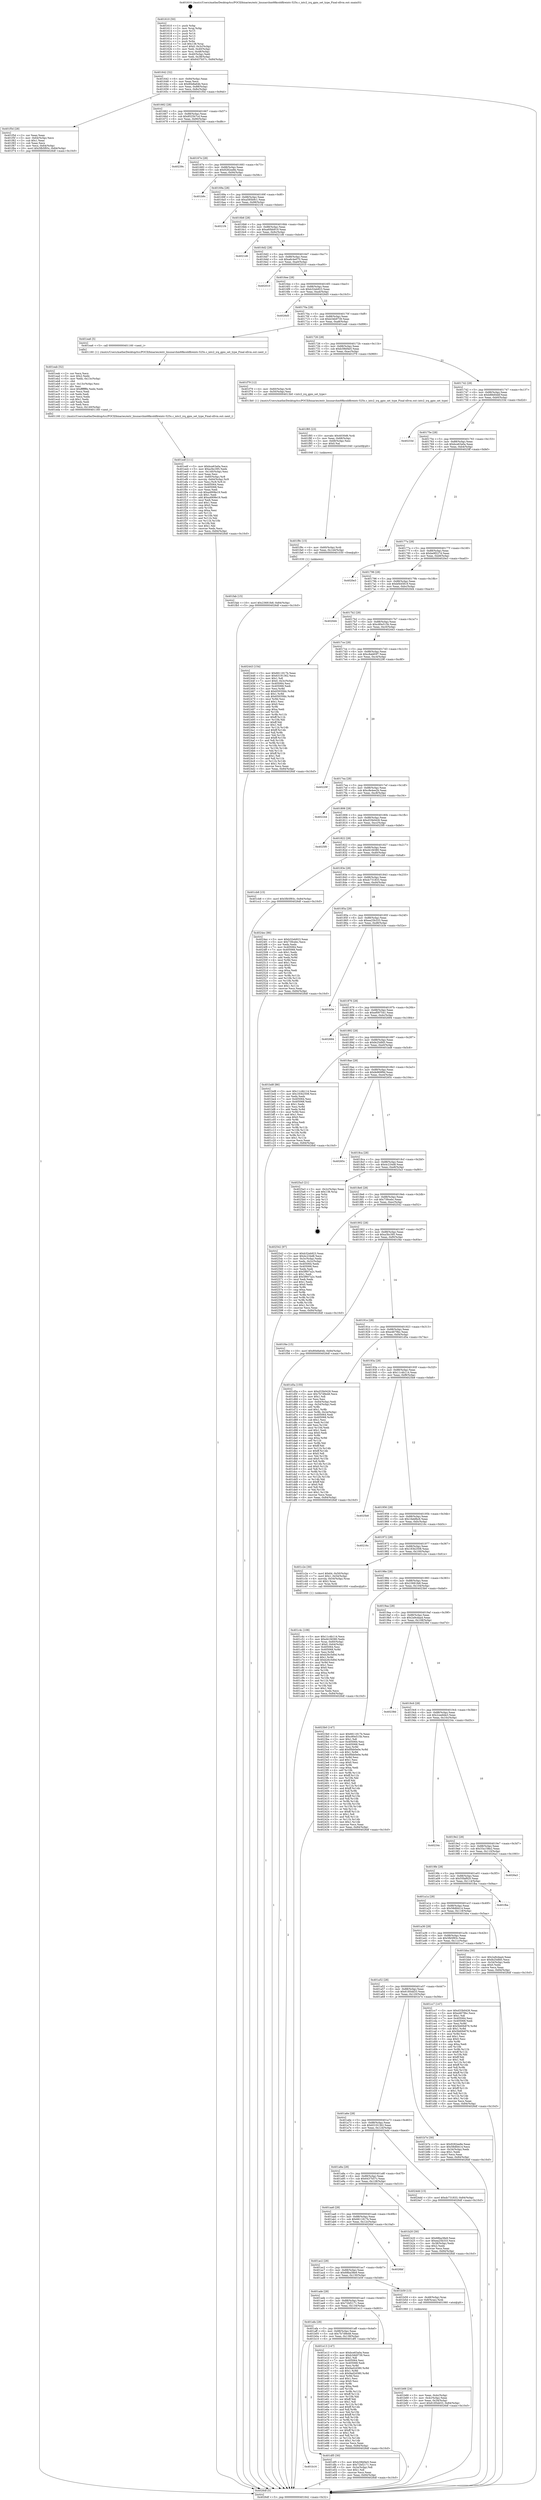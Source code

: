 digraph "0x401610" {
  label = "0x401610 (/mnt/c/Users/mathe/Desktop/tcc/POCII/binaries/extr_linuxarchm68kcoldfireintc-525x.c_intc2_irq_gpio_set_type_Final-ollvm.out::main(0))"
  labelloc = "t"
  node[shape=record]

  Entry [label="",width=0.3,height=0.3,shape=circle,fillcolor=black,style=filled]
  "0x401642" [label="{
     0x401642 [32]\l
     | [instrs]\l
     &nbsp;&nbsp;0x401642 \<+6\>: mov -0x84(%rbp),%eax\l
     &nbsp;&nbsp;0x401648 \<+2\>: mov %eax,%ecx\l
     &nbsp;&nbsp;0x40164a \<+6\>: sub $0x80e8a64b,%ecx\l
     &nbsp;&nbsp;0x401650 \<+6\>: mov %eax,-0x88(%rbp)\l
     &nbsp;&nbsp;0x401656 \<+6\>: mov %ecx,-0x8c(%rbp)\l
     &nbsp;&nbsp;0x40165c \<+6\>: je 0000000000401f5d \<main+0x94d\>\l
  }"]
  "0x401f5d" [label="{
     0x401f5d [28]\l
     | [instrs]\l
     &nbsp;&nbsp;0x401f5d \<+2\>: xor %eax,%eax\l
     &nbsp;&nbsp;0x401f5f \<+3\>: mov -0x64(%rbp),%ecx\l
     &nbsp;&nbsp;0x401f62 \<+3\>: sub $0x1,%eax\l
     &nbsp;&nbsp;0x401f65 \<+2\>: sub %eax,%ecx\l
     &nbsp;&nbsp;0x401f67 \<+3\>: mov %ecx,-0x64(%rbp)\l
     &nbsp;&nbsp;0x401f6a \<+10\>: movl $0x5fb5f93c,-0x84(%rbp)\l
     &nbsp;&nbsp;0x401f74 \<+5\>: jmp 00000000004026df \<main+0x10cf\>\l
  }"]
  "0x401662" [label="{
     0x401662 [28]\l
     | [instrs]\l
     &nbsp;&nbsp;0x401662 \<+5\>: jmp 0000000000401667 \<main+0x57\>\l
     &nbsp;&nbsp;0x401667 \<+6\>: mov -0x88(%rbp),%eax\l
     &nbsp;&nbsp;0x40166d \<+5\>: sub $0x8525b7cd,%eax\l
     &nbsp;&nbsp;0x401672 \<+6\>: mov %eax,-0x90(%rbp)\l
     &nbsp;&nbsp;0x401678 \<+6\>: je 000000000040239c \<main+0xd8c\>\l
  }"]
  Exit [label="",width=0.3,height=0.3,shape=circle,fillcolor=black,style=filled,peripheries=2]
  "0x40239c" [label="{
     0x40239c\l
  }", style=dashed]
  "0x40167e" [label="{
     0x40167e [28]\l
     | [instrs]\l
     &nbsp;&nbsp;0x40167e \<+5\>: jmp 0000000000401683 \<main+0x73\>\l
     &nbsp;&nbsp;0x401683 \<+6\>: mov -0x88(%rbp),%eax\l
     &nbsp;&nbsp;0x401689 \<+5\>: sub $0x9282ee8e,%eax\l
     &nbsp;&nbsp;0x40168e \<+6\>: mov %eax,-0x94(%rbp)\l
     &nbsp;&nbsp;0x401694 \<+6\>: je 0000000000401b9c \<main+0x58c\>\l
  }"]
  "0x401fab" [label="{
     0x401fab [15]\l
     | [instrs]\l
     &nbsp;&nbsp;0x401fab \<+10\>: movl $0x23681fe8,-0x84(%rbp)\l
     &nbsp;&nbsp;0x401fb5 \<+5\>: jmp 00000000004026df \<main+0x10cf\>\l
  }"]
  "0x401b9c" [label="{
     0x401b9c\l
  }", style=dashed]
  "0x40169a" [label="{
     0x40169a [28]\l
     | [instrs]\l
     &nbsp;&nbsp;0x40169a \<+5\>: jmp 000000000040169f \<main+0x8f\>\l
     &nbsp;&nbsp;0x40169f \<+6\>: mov -0x88(%rbp),%eax\l
     &nbsp;&nbsp;0x4016a5 \<+5\>: sub $0xa585b9c1,%eax\l
     &nbsp;&nbsp;0x4016aa \<+6\>: mov %eax,-0x98(%rbp)\l
     &nbsp;&nbsp;0x4016b0 \<+6\>: je 00000000004021f4 \<main+0xbe4\>\l
  }"]
  "0x401f9c" [label="{
     0x401f9c [15]\l
     | [instrs]\l
     &nbsp;&nbsp;0x401f9c \<+4\>: mov -0x60(%rbp),%rdi\l
     &nbsp;&nbsp;0x401fa0 \<+6\>: mov %eax,-0x144(%rbp)\l
     &nbsp;&nbsp;0x401fa6 \<+5\>: call 0000000000401030 \<free@plt\>\l
     | [calls]\l
     &nbsp;&nbsp;0x401030 \{1\} (unknown)\l
  }"]
  "0x4021f4" [label="{
     0x4021f4\l
  }", style=dashed]
  "0x4016b6" [label="{
     0x4016b6 [28]\l
     | [instrs]\l
     &nbsp;&nbsp;0x4016b6 \<+5\>: jmp 00000000004016bb \<main+0xab\>\l
     &nbsp;&nbsp;0x4016bb \<+6\>: mov -0x88(%rbp),%eax\l
     &nbsp;&nbsp;0x4016c1 \<+5\>: sub $0xa60bb919,%eax\l
     &nbsp;&nbsp;0x4016c6 \<+6\>: mov %eax,-0x9c(%rbp)\l
     &nbsp;&nbsp;0x4016cc \<+6\>: je 00000000004021d6 \<main+0xbc6\>\l
  }"]
  "0x401f85" [label="{
     0x401f85 [23]\l
     | [instrs]\l
     &nbsp;&nbsp;0x401f85 \<+10\>: movabs $0x4030d6,%rdi\l
     &nbsp;&nbsp;0x401f8f \<+3\>: mov %eax,-0x68(%rbp)\l
     &nbsp;&nbsp;0x401f92 \<+3\>: mov -0x68(%rbp),%esi\l
     &nbsp;&nbsp;0x401f95 \<+2\>: mov $0x0,%al\l
     &nbsp;&nbsp;0x401f97 \<+5\>: call 0000000000401040 \<printf@plt\>\l
     | [calls]\l
     &nbsp;&nbsp;0x401040 \{1\} (unknown)\l
  }"]
  "0x4021d6" [label="{
     0x4021d6\l
  }", style=dashed]
  "0x4016d2" [label="{
     0x4016d2 [28]\l
     | [instrs]\l
     &nbsp;&nbsp;0x4016d2 \<+5\>: jmp 00000000004016d7 \<main+0xc7\>\l
     &nbsp;&nbsp;0x4016d7 \<+6\>: mov -0x88(%rbp),%eax\l
     &nbsp;&nbsp;0x4016dd \<+5\>: sub $0xa6c4e070,%eax\l
     &nbsp;&nbsp;0x4016e2 \<+6\>: mov %eax,-0xa0(%rbp)\l
     &nbsp;&nbsp;0x4016e8 \<+6\>: je 0000000000402010 \<main+0xa00\>\l
  }"]
  "0x401edf" [label="{
     0x401edf [111]\l
     | [instrs]\l
     &nbsp;&nbsp;0x401edf \<+5\>: mov $0xbce63a0a,%ecx\l
     &nbsp;&nbsp;0x401ee4 \<+5\>: mov $0xa3bc395,%edx\l
     &nbsp;&nbsp;0x401ee9 \<+6\>: mov -0x140(%rbp),%esi\l
     &nbsp;&nbsp;0x401eef \<+3\>: imul %eax,%esi\l
     &nbsp;&nbsp;0x401ef2 \<+4\>: mov -0x60(%rbp),%r8\l
     &nbsp;&nbsp;0x401ef6 \<+4\>: movslq -0x64(%rbp),%r9\l
     &nbsp;&nbsp;0x401efa \<+4\>: mov %esi,(%r8,%r9,4)\l
     &nbsp;&nbsp;0x401efe \<+7\>: mov 0x405064,%eax\l
     &nbsp;&nbsp;0x401f05 \<+7\>: mov 0x405068,%esi\l
     &nbsp;&nbsp;0x401f0c \<+2\>: mov %eax,%edi\l
     &nbsp;&nbsp;0x401f0e \<+6\>: sub $0xa4908e19,%edi\l
     &nbsp;&nbsp;0x401f14 \<+3\>: sub $0x1,%edi\l
     &nbsp;&nbsp;0x401f17 \<+6\>: add $0xa4908e19,%edi\l
     &nbsp;&nbsp;0x401f1d \<+3\>: imul %edi,%eax\l
     &nbsp;&nbsp;0x401f20 \<+3\>: and $0x1,%eax\l
     &nbsp;&nbsp;0x401f23 \<+3\>: cmp $0x0,%eax\l
     &nbsp;&nbsp;0x401f26 \<+4\>: sete %r10b\l
     &nbsp;&nbsp;0x401f2a \<+3\>: cmp $0xa,%esi\l
     &nbsp;&nbsp;0x401f2d \<+4\>: setl %r11b\l
     &nbsp;&nbsp;0x401f31 \<+3\>: mov %r10b,%bl\l
     &nbsp;&nbsp;0x401f34 \<+3\>: and %r11b,%bl\l
     &nbsp;&nbsp;0x401f37 \<+3\>: xor %r11b,%r10b\l
     &nbsp;&nbsp;0x401f3a \<+3\>: or %r10b,%bl\l
     &nbsp;&nbsp;0x401f3d \<+3\>: test $0x1,%bl\l
     &nbsp;&nbsp;0x401f40 \<+3\>: cmovne %edx,%ecx\l
     &nbsp;&nbsp;0x401f43 \<+6\>: mov %ecx,-0x84(%rbp)\l
     &nbsp;&nbsp;0x401f49 \<+5\>: jmp 00000000004026df \<main+0x10cf\>\l
  }"]
  "0x402010" [label="{
     0x402010\l
  }", style=dashed]
  "0x4016ee" [label="{
     0x4016ee [28]\l
     | [instrs]\l
     &nbsp;&nbsp;0x4016ee \<+5\>: jmp 00000000004016f3 \<main+0xe3\>\l
     &nbsp;&nbsp;0x4016f3 \<+6\>: mov -0x88(%rbp),%eax\l
     &nbsp;&nbsp;0x4016f9 \<+5\>: sub $0xb32eb923,%eax\l
     &nbsp;&nbsp;0x4016fe \<+6\>: mov %eax,-0xa4(%rbp)\l
     &nbsp;&nbsp;0x401704 \<+6\>: je 00000000004026d5 \<main+0x10c5\>\l
  }"]
  "0x401eab" [label="{
     0x401eab [52]\l
     | [instrs]\l
     &nbsp;&nbsp;0x401eab \<+2\>: xor %ecx,%ecx\l
     &nbsp;&nbsp;0x401ead \<+5\>: mov $0x2,%edx\l
     &nbsp;&nbsp;0x401eb2 \<+6\>: mov %edx,-0x13c(%rbp)\l
     &nbsp;&nbsp;0x401eb8 \<+1\>: cltd\l
     &nbsp;&nbsp;0x401eb9 \<+6\>: mov -0x13c(%rbp),%esi\l
     &nbsp;&nbsp;0x401ebf \<+2\>: idiv %esi\l
     &nbsp;&nbsp;0x401ec1 \<+6\>: imul $0xfffffffe,%edx,%edx\l
     &nbsp;&nbsp;0x401ec7 \<+2\>: mov %ecx,%edi\l
     &nbsp;&nbsp;0x401ec9 \<+2\>: sub %edx,%edi\l
     &nbsp;&nbsp;0x401ecb \<+2\>: mov %ecx,%edx\l
     &nbsp;&nbsp;0x401ecd \<+3\>: sub $0x1,%edx\l
     &nbsp;&nbsp;0x401ed0 \<+2\>: add %edx,%edi\l
     &nbsp;&nbsp;0x401ed2 \<+2\>: sub %edi,%ecx\l
     &nbsp;&nbsp;0x401ed4 \<+6\>: mov %ecx,-0x140(%rbp)\l
     &nbsp;&nbsp;0x401eda \<+5\>: call 0000000000401160 \<next_i\>\l
     | [calls]\l
     &nbsp;&nbsp;0x401160 \{1\} (/mnt/c/Users/mathe/Desktop/tcc/POCII/binaries/extr_linuxarchm68kcoldfireintc-525x.c_intc2_irq_gpio_set_type_Final-ollvm.out::next_i)\l
  }"]
  "0x4026d5" [label="{
     0x4026d5\l
  }", style=dashed]
  "0x40170a" [label="{
     0x40170a [28]\l
     | [instrs]\l
     &nbsp;&nbsp;0x40170a \<+5\>: jmp 000000000040170f \<main+0xff\>\l
     &nbsp;&nbsp;0x40170f \<+6\>: mov -0x88(%rbp),%eax\l
     &nbsp;&nbsp;0x401715 \<+5\>: sub $0xb34b9739,%eax\l
     &nbsp;&nbsp;0x40171a \<+6\>: mov %eax,-0xa8(%rbp)\l
     &nbsp;&nbsp;0x401720 \<+6\>: je 0000000000401ea6 \<main+0x896\>\l
  }"]
  "0x401b16" [label="{
     0x401b16\l
  }", style=dashed]
  "0x401ea6" [label="{
     0x401ea6 [5]\l
     | [instrs]\l
     &nbsp;&nbsp;0x401ea6 \<+5\>: call 0000000000401160 \<next_i\>\l
     | [calls]\l
     &nbsp;&nbsp;0x401160 \{1\} (/mnt/c/Users/mathe/Desktop/tcc/POCII/binaries/extr_linuxarchm68kcoldfireintc-525x.c_intc2_irq_gpio_set_type_Final-ollvm.out::next_i)\l
  }"]
  "0x401726" [label="{
     0x401726 [28]\l
     | [instrs]\l
     &nbsp;&nbsp;0x401726 \<+5\>: jmp 000000000040172b \<main+0x11b\>\l
     &nbsp;&nbsp;0x40172b \<+6\>: mov -0x88(%rbp),%eax\l
     &nbsp;&nbsp;0x401731 \<+5\>: sub $0xb39bf4e5,%eax\l
     &nbsp;&nbsp;0x401736 \<+6\>: mov %eax,-0xac(%rbp)\l
     &nbsp;&nbsp;0x40173c \<+6\>: je 0000000000401f79 \<main+0x969\>\l
  }"]
  "0x401df5" [label="{
     0x401df5 [30]\l
     | [instrs]\l
     &nbsp;&nbsp;0x401df5 \<+5\>: mov $0xb39bf4e5,%eax\l
     &nbsp;&nbsp;0x401dfa \<+5\>: mov $0x72bf2171,%ecx\l
     &nbsp;&nbsp;0x401dff \<+3\>: mov -0x2e(%rbp),%dl\l
     &nbsp;&nbsp;0x401e02 \<+3\>: test $0x1,%dl\l
     &nbsp;&nbsp;0x401e05 \<+3\>: cmovne %ecx,%eax\l
     &nbsp;&nbsp;0x401e08 \<+6\>: mov %eax,-0x84(%rbp)\l
     &nbsp;&nbsp;0x401e0e \<+5\>: jmp 00000000004026df \<main+0x10cf\>\l
  }"]
  "0x401f79" [label="{
     0x401f79 [12]\l
     | [instrs]\l
     &nbsp;&nbsp;0x401f79 \<+4\>: mov -0x60(%rbp),%rdi\l
     &nbsp;&nbsp;0x401f7d \<+3\>: mov -0x50(%rbp),%esi\l
     &nbsp;&nbsp;0x401f80 \<+5\>: call 00000000004013b0 \<intc2_irq_gpio_set_type\>\l
     | [calls]\l
     &nbsp;&nbsp;0x4013b0 \{1\} (/mnt/c/Users/mathe/Desktop/tcc/POCII/binaries/extr_linuxarchm68kcoldfireintc-525x.c_intc2_irq_gpio_set_type_Final-ollvm.out::intc2_irq_gpio_set_type)\l
  }"]
  "0x401742" [label="{
     0x401742 [28]\l
     | [instrs]\l
     &nbsp;&nbsp;0x401742 \<+5\>: jmp 0000000000401747 \<main+0x137\>\l
     &nbsp;&nbsp;0x401747 \<+6\>: mov -0x88(%rbp),%eax\l
     &nbsp;&nbsp;0x40174d \<+5\>: sub $0xb88d0ddf,%eax\l
     &nbsp;&nbsp;0x401752 \<+6\>: mov %eax,-0xb0(%rbp)\l
     &nbsp;&nbsp;0x401758 \<+6\>: je 000000000040233d \<main+0xd2d\>\l
  }"]
  "0x401afa" [label="{
     0x401afa [28]\l
     | [instrs]\l
     &nbsp;&nbsp;0x401afa \<+5\>: jmp 0000000000401aff \<main+0x4ef\>\l
     &nbsp;&nbsp;0x401aff \<+6\>: mov -0x88(%rbp),%eax\l
     &nbsp;&nbsp;0x401b05 \<+5\>: sub $0x7b7d9e48,%eax\l
     &nbsp;&nbsp;0x401b0a \<+6\>: mov %eax,-0x138(%rbp)\l
     &nbsp;&nbsp;0x401b10 \<+6\>: je 0000000000401df5 \<main+0x7e5\>\l
  }"]
  "0x40233d" [label="{
     0x40233d\l
  }", style=dashed]
  "0x40175e" [label="{
     0x40175e [28]\l
     | [instrs]\l
     &nbsp;&nbsp;0x40175e \<+5\>: jmp 0000000000401763 \<main+0x153\>\l
     &nbsp;&nbsp;0x401763 \<+6\>: mov -0x88(%rbp),%eax\l
     &nbsp;&nbsp;0x401769 \<+5\>: sub $0xbce63a0a,%eax\l
     &nbsp;&nbsp;0x40176e \<+6\>: mov %eax,-0xb4(%rbp)\l
     &nbsp;&nbsp;0x401774 \<+6\>: je 00000000004025ff \<main+0xfef\>\l
  }"]
  "0x401e13" [label="{
     0x401e13 [147]\l
     | [instrs]\l
     &nbsp;&nbsp;0x401e13 \<+5\>: mov $0xbce63a0a,%eax\l
     &nbsp;&nbsp;0x401e18 \<+5\>: mov $0xb34b9739,%ecx\l
     &nbsp;&nbsp;0x401e1d \<+2\>: mov $0x1,%dl\l
     &nbsp;&nbsp;0x401e1f \<+7\>: mov 0x405064,%esi\l
     &nbsp;&nbsp;0x401e26 \<+7\>: mov 0x405068,%edi\l
     &nbsp;&nbsp;0x401e2d \<+3\>: mov %esi,%r8d\l
     &nbsp;&nbsp;0x401e30 \<+7\>: add $0x9ad2d380,%r8d\l
     &nbsp;&nbsp;0x401e37 \<+4\>: sub $0x1,%r8d\l
     &nbsp;&nbsp;0x401e3b \<+7\>: sub $0x9ad2d380,%r8d\l
     &nbsp;&nbsp;0x401e42 \<+4\>: imul %r8d,%esi\l
     &nbsp;&nbsp;0x401e46 \<+3\>: and $0x1,%esi\l
     &nbsp;&nbsp;0x401e49 \<+3\>: cmp $0x0,%esi\l
     &nbsp;&nbsp;0x401e4c \<+4\>: sete %r9b\l
     &nbsp;&nbsp;0x401e50 \<+3\>: cmp $0xa,%edi\l
     &nbsp;&nbsp;0x401e53 \<+4\>: setl %r10b\l
     &nbsp;&nbsp;0x401e57 \<+3\>: mov %r9b,%r11b\l
     &nbsp;&nbsp;0x401e5a \<+4\>: xor $0xff,%r11b\l
     &nbsp;&nbsp;0x401e5e \<+3\>: mov %r10b,%bl\l
     &nbsp;&nbsp;0x401e61 \<+3\>: xor $0xff,%bl\l
     &nbsp;&nbsp;0x401e64 \<+3\>: xor $0x1,%dl\l
     &nbsp;&nbsp;0x401e67 \<+3\>: mov %r11b,%r14b\l
     &nbsp;&nbsp;0x401e6a \<+4\>: and $0xff,%r14b\l
     &nbsp;&nbsp;0x401e6e \<+3\>: and %dl,%r9b\l
     &nbsp;&nbsp;0x401e71 \<+3\>: mov %bl,%r15b\l
     &nbsp;&nbsp;0x401e74 \<+4\>: and $0xff,%r15b\l
     &nbsp;&nbsp;0x401e78 \<+3\>: and %dl,%r10b\l
     &nbsp;&nbsp;0x401e7b \<+3\>: or %r9b,%r14b\l
     &nbsp;&nbsp;0x401e7e \<+3\>: or %r10b,%r15b\l
     &nbsp;&nbsp;0x401e81 \<+3\>: xor %r15b,%r14b\l
     &nbsp;&nbsp;0x401e84 \<+3\>: or %bl,%r11b\l
     &nbsp;&nbsp;0x401e87 \<+4\>: xor $0xff,%r11b\l
     &nbsp;&nbsp;0x401e8b \<+3\>: or $0x1,%dl\l
     &nbsp;&nbsp;0x401e8e \<+3\>: and %dl,%r11b\l
     &nbsp;&nbsp;0x401e91 \<+3\>: or %r11b,%r14b\l
     &nbsp;&nbsp;0x401e94 \<+4\>: test $0x1,%r14b\l
     &nbsp;&nbsp;0x401e98 \<+3\>: cmovne %ecx,%eax\l
     &nbsp;&nbsp;0x401e9b \<+6\>: mov %eax,-0x84(%rbp)\l
     &nbsp;&nbsp;0x401ea1 \<+5\>: jmp 00000000004026df \<main+0x10cf\>\l
  }"]
  "0x4025ff" [label="{
     0x4025ff\l
  }", style=dashed]
  "0x40177a" [label="{
     0x40177a [28]\l
     | [instrs]\l
     &nbsp;&nbsp;0x40177a \<+5\>: jmp 000000000040177f \<main+0x16f\>\l
     &nbsp;&nbsp;0x40177f \<+6\>: mov -0x88(%rbp),%eax\l
     &nbsp;&nbsp;0x401785 \<+5\>: sub $0xbe9f227d,%eax\l
     &nbsp;&nbsp;0x40178a \<+6\>: mov %eax,-0xb8(%rbp)\l
     &nbsp;&nbsp;0x401790 \<+6\>: je 00000000004020e3 \<main+0xad3\>\l
  }"]
  "0x401c4c" [label="{
     0x401c4c [108]\l
     | [instrs]\l
     &nbsp;&nbsp;0x401c4c \<+5\>: mov $0x11c4b114,%ecx\l
     &nbsp;&nbsp;0x401c51 \<+5\>: mov $0xd41fd380,%edx\l
     &nbsp;&nbsp;0x401c56 \<+4\>: mov %rax,-0x60(%rbp)\l
     &nbsp;&nbsp;0x401c5a \<+7\>: movl $0x0,-0x64(%rbp)\l
     &nbsp;&nbsp;0x401c61 \<+7\>: mov 0x405064,%esi\l
     &nbsp;&nbsp;0x401c68 \<+8\>: mov 0x405068,%r8d\l
     &nbsp;&nbsp;0x401c70 \<+3\>: mov %esi,%r9d\l
     &nbsp;&nbsp;0x401c73 \<+7\>: sub $0xb26c5d0d,%r9d\l
     &nbsp;&nbsp;0x401c7a \<+4\>: sub $0x1,%r9d\l
     &nbsp;&nbsp;0x401c7e \<+7\>: add $0xb26c5d0d,%r9d\l
     &nbsp;&nbsp;0x401c85 \<+4\>: imul %r9d,%esi\l
     &nbsp;&nbsp;0x401c89 \<+3\>: and $0x1,%esi\l
     &nbsp;&nbsp;0x401c8c \<+3\>: cmp $0x0,%esi\l
     &nbsp;&nbsp;0x401c8f \<+4\>: sete %r10b\l
     &nbsp;&nbsp;0x401c93 \<+4\>: cmp $0xa,%r8d\l
     &nbsp;&nbsp;0x401c97 \<+4\>: setl %r11b\l
     &nbsp;&nbsp;0x401c9b \<+3\>: mov %r10b,%bl\l
     &nbsp;&nbsp;0x401c9e \<+3\>: and %r11b,%bl\l
     &nbsp;&nbsp;0x401ca1 \<+3\>: xor %r11b,%r10b\l
     &nbsp;&nbsp;0x401ca4 \<+3\>: or %r10b,%bl\l
     &nbsp;&nbsp;0x401ca7 \<+3\>: test $0x1,%bl\l
     &nbsp;&nbsp;0x401caa \<+3\>: cmovne %edx,%ecx\l
     &nbsp;&nbsp;0x401cad \<+6\>: mov %ecx,-0x84(%rbp)\l
     &nbsp;&nbsp;0x401cb3 \<+5\>: jmp 00000000004026df \<main+0x10cf\>\l
  }"]
  "0x4020e3" [label="{
     0x4020e3\l
  }", style=dashed]
  "0x401796" [label="{
     0x401796 [28]\l
     | [instrs]\l
     &nbsp;&nbsp;0x401796 \<+5\>: jmp 000000000040179b \<main+0x18b\>\l
     &nbsp;&nbsp;0x40179b \<+6\>: mov -0x88(%rbp),%eax\l
     &nbsp;&nbsp;0x4017a1 \<+5\>: sub $0xbf445819,%eax\l
     &nbsp;&nbsp;0x4017a6 \<+6\>: mov %eax,-0xbc(%rbp)\l
     &nbsp;&nbsp;0x4017ac \<+6\>: je 00000000004020d4 \<main+0xac4\>\l
  }"]
  "0x401b66" [label="{
     0x401b66 [24]\l
     | [instrs]\l
     &nbsp;&nbsp;0x401b66 \<+3\>: mov %eax,-0x4c(%rbp)\l
     &nbsp;&nbsp;0x401b69 \<+3\>: mov -0x4c(%rbp),%eax\l
     &nbsp;&nbsp;0x401b6c \<+3\>: mov %eax,-0x34(%rbp)\l
     &nbsp;&nbsp;0x401b6f \<+10\>: movl $0x6185dd33,-0x84(%rbp)\l
     &nbsp;&nbsp;0x401b79 \<+5\>: jmp 00000000004026df \<main+0x10cf\>\l
  }"]
  "0x4020d4" [label="{
     0x4020d4\l
  }", style=dashed]
  "0x4017b2" [label="{
     0x4017b2 [28]\l
     | [instrs]\l
     &nbsp;&nbsp;0x4017b2 \<+5\>: jmp 00000000004017b7 \<main+0x1a7\>\l
     &nbsp;&nbsp;0x4017b7 \<+6\>: mov -0x88(%rbp),%eax\l
     &nbsp;&nbsp;0x4017bd \<+5\>: sub $0xc80e515b,%eax\l
     &nbsp;&nbsp;0x4017c2 \<+6\>: mov %eax,-0xc0(%rbp)\l
     &nbsp;&nbsp;0x4017c8 \<+6\>: je 0000000000402443 \<main+0xe33\>\l
  }"]
  "0x401ade" [label="{
     0x401ade [28]\l
     | [instrs]\l
     &nbsp;&nbsp;0x401ade \<+5\>: jmp 0000000000401ae3 \<main+0x4d3\>\l
     &nbsp;&nbsp;0x401ae3 \<+6\>: mov -0x88(%rbp),%eax\l
     &nbsp;&nbsp;0x401ae9 \<+5\>: sub $0x72bf2171,%eax\l
     &nbsp;&nbsp;0x401aee \<+6\>: mov %eax,-0x134(%rbp)\l
     &nbsp;&nbsp;0x401af4 \<+6\>: je 0000000000401e13 \<main+0x803\>\l
  }"]
  "0x402443" [label="{
     0x402443 [154]\l
     | [instrs]\l
     &nbsp;&nbsp;0x402443 \<+5\>: mov $0x6611817b,%eax\l
     &nbsp;&nbsp;0x402448 \<+5\>: mov $0x63191362,%ecx\l
     &nbsp;&nbsp;0x40244d \<+2\>: mov $0x1,%dl\l
     &nbsp;&nbsp;0x40244f \<+7\>: movl $0x0,-0x3c(%rbp)\l
     &nbsp;&nbsp;0x402456 \<+7\>: mov 0x405064,%esi\l
     &nbsp;&nbsp;0x40245d \<+7\>: mov 0x405068,%edi\l
     &nbsp;&nbsp;0x402464 \<+3\>: mov %esi,%r8d\l
     &nbsp;&nbsp;0x402467 \<+7\>: add $0x65935fdc,%r8d\l
     &nbsp;&nbsp;0x40246e \<+4\>: sub $0x1,%r8d\l
     &nbsp;&nbsp;0x402472 \<+7\>: sub $0x65935fdc,%r8d\l
     &nbsp;&nbsp;0x402479 \<+4\>: imul %r8d,%esi\l
     &nbsp;&nbsp;0x40247d \<+3\>: and $0x1,%esi\l
     &nbsp;&nbsp;0x402480 \<+3\>: cmp $0x0,%esi\l
     &nbsp;&nbsp;0x402483 \<+4\>: sete %r9b\l
     &nbsp;&nbsp;0x402487 \<+3\>: cmp $0xa,%edi\l
     &nbsp;&nbsp;0x40248a \<+4\>: setl %r10b\l
     &nbsp;&nbsp;0x40248e \<+3\>: mov %r9b,%r11b\l
     &nbsp;&nbsp;0x402491 \<+4\>: xor $0xff,%r11b\l
     &nbsp;&nbsp;0x402495 \<+3\>: mov %r10b,%bl\l
     &nbsp;&nbsp;0x402498 \<+3\>: xor $0xff,%bl\l
     &nbsp;&nbsp;0x40249b \<+3\>: xor $0x1,%dl\l
     &nbsp;&nbsp;0x40249e \<+3\>: mov %r11b,%r14b\l
     &nbsp;&nbsp;0x4024a1 \<+4\>: and $0xff,%r14b\l
     &nbsp;&nbsp;0x4024a5 \<+3\>: and %dl,%r9b\l
     &nbsp;&nbsp;0x4024a8 \<+3\>: mov %bl,%r15b\l
     &nbsp;&nbsp;0x4024ab \<+4\>: and $0xff,%r15b\l
     &nbsp;&nbsp;0x4024af \<+3\>: and %dl,%r10b\l
     &nbsp;&nbsp;0x4024b2 \<+3\>: or %r9b,%r14b\l
     &nbsp;&nbsp;0x4024b5 \<+3\>: or %r10b,%r15b\l
     &nbsp;&nbsp;0x4024b8 \<+3\>: xor %r15b,%r14b\l
     &nbsp;&nbsp;0x4024bb \<+3\>: or %bl,%r11b\l
     &nbsp;&nbsp;0x4024be \<+4\>: xor $0xff,%r11b\l
     &nbsp;&nbsp;0x4024c2 \<+3\>: or $0x1,%dl\l
     &nbsp;&nbsp;0x4024c5 \<+3\>: and %dl,%r11b\l
     &nbsp;&nbsp;0x4024c8 \<+3\>: or %r11b,%r14b\l
     &nbsp;&nbsp;0x4024cb \<+4\>: test $0x1,%r14b\l
     &nbsp;&nbsp;0x4024cf \<+3\>: cmovne %ecx,%eax\l
     &nbsp;&nbsp;0x4024d2 \<+6\>: mov %eax,-0x84(%rbp)\l
     &nbsp;&nbsp;0x4024d8 \<+5\>: jmp 00000000004026df \<main+0x10cf\>\l
  }"]
  "0x4017ce" [label="{
     0x4017ce [28]\l
     | [instrs]\l
     &nbsp;&nbsp;0x4017ce \<+5\>: jmp 00000000004017d3 \<main+0x1c3\>\l
     &nbsp;&nbsp;0x4017d3 \<+6\>: mov -0x88(%rbp),%eax\l
     &nbsp;&nbsp;0x4017d9 \<+5\>: sub $0xc8ab83f7,%eax\l
     &nbsp;&nbsp;0x4017de \<+6\>: mov %eax,-0xc4(%rbp)\l
     &nbsp;&nbsp;0x4017e4 \<+6\>: je 000000000040229f \<main+0xc8f\>\l
  }"]
  "0x401b59" [label="{
     0x401b59 [13]\l
     | [instrs]\l
     &nbsp;&nbsp;0x401b59 \<+4\>: mov -0x48(%rbp),%rax\l
     &nbsp;&nbsp;0x401b5d \<+4\>: mov 0x8(%rax),%rdi\l
     &nbsp;&nbsp;0x401b61 \<+5\>: call 0000000000401060 \<atoi@plt\>\l
     | [calls]\l
     &nbsp;&nbsp;0x401060 \{1\} (unknown)\l
  }"]
  "0x40229f" [label="{
     0x40229f\l
  }", style=dashed]
  "0x4017ea" [label="{
     0x4017ea [28]\l
     | [instrs]\l
     &nbsp;&nbsp;0x4017ea \<+5\>: jmp 00000000004017ef \<main+0x1df\>\l
     &nbsp;&nbsp;0x4017ef \<+6\>: mov -0x88(%rbp),%eax\l
     &nbsp;&nbsp;0x4017f5 \<+5\>: sub $0xc8e4ee2b,%eax\l
     &nbsp;&nbsp;0x4017fa \<+6\>: mov %eax,-0xc8(%rbp)\l
     &nbsp;&nbsp;0x401800 \<+6\>: je 0000000000402244 \<main+0xc34\>\l
  }"]
  "0x401ac2" [label="{
     0x401ac2 [28]\l
     | [instrs]\l
     &nbsp;&nbsp;0x401ac2 \<+5\>: jmp 0000000000401ac7 \<main+0x4b7\>\l
     &nbsp;&nbsp;0x401ac7 \<+6\>: mov -0x88(%rbp),%eax\l
     &nbsp;&nbsp;0x401acd \<+5\>: sub $0x68ba38e9,%eax\l
     &nbsp;&nbsp;0x401ad2 \<+6\>: mov %eax,-0x130(%rbp)\l
     &nbsp;&nbsp;0x401ad8 \<+6\>: je 0000000000401b59 \<main+0x549\>\l
  }"]
  "0x402244" [label="{
     0x402244\l
  }", style=dashed]
  "0x401806" [label="{
     0x401806 [28]\l
     | [instrs]\l
     &nbsp;&nbsp;0x401806 \<+5\>: jmp 000000000040180b \<main+0x1fb\>\l
     &nbsp;&nbsp;0x40180b \<+6\>: mov -0x88(%rbp),%eax\l
     &nbsp;&nbsp;0x401811 \<+5\>: sub $0xd33b0426,%eax\l
     &nbsp;&nbsp;0x401816 \<+6\>: mov %eax,-0xcc(%rbp)\l
     &nbsp;&nbsp;0x40181c \<+6\>: je 00000000004025f0 \<main+0xfe0\>\l
  }"]
  "0x4026bf" [label="{
     0x4026bf\l
  }", style=dashed]
  "0x4025f0" [label="{
     0x4025f0\l
  }", style=dashed]
  "0x401822" [label="{
     0x401822 [28]\l
     | [instrs]\l
     &nbsp;&nbsp;0x401822 \<+5\>: jmp 0000000000401827 \<main+0x217\>\l
     &nbsp;&nbsp;0x401827 \<+6\>: mov -0x88(%rbp),%eax\l
     &nbsp;&nbsp;0x40182d \<+5\>: sub $0xd41fd380,%eax\l
     &nbsp;&nbsp;0x401832 \<+6\>: mov %eax,-0xd0(%rbp)\l
     &nbsp;&nbsp;0x401838 \<+6\>: je 0000000000401cb8 \<main+0x6a8\>\l
  }"]
  "0x401610" [label="{
     0x401610 [50]\l
     | [instrs]\l
     &nbsp;&nbsp;0x401610 \<+1\>: push %rbp\l
     &nbsp;&nbsp;0x401611 \<+3\>: mov %rsp,%rbp\l
     &nbsp;&nbsp;0x401614 \<+2\>: push %r15\l
     &nbsp;&nbsp;0x401616 \<+2\>: push %r14\l
     &nbsp;&nbsp;0x401618 \<+2\>: push %r13\l
     &nbsp;&nbsp;0x40161a \<+2\>: push %r12\l
     &nbsp;&nbsp;0x40161c \<+1\>: push %rbx\l
     &nbsp;&nbsp;0x40161d \<+7\>: sub $0x138,%rsp\l
     &nbsp;&nbsp;0x401624 \<+7\>: movl $0x0,-0x3c(%rbp)\l
     &nbsp;&nbsp;0x40162b \<+3\>: mov %edi,-0x40(%rbp)\l
     &nbsp;&nbsp;0x40162e \<+4\>: mov %rsi,-0x48(%rbp)\l
     &nbsp;&nbsp;0x401632 \<+3\>: mov -0x40(%rbp),%edi\l
     &nbsp;&nbsp;0x401635 \<+3\>: mov %edi,-0x38(%rbp)\l
     &nbsp;&nbsp;0x401638 \<+10\>: movl $0x6437b57c,-0x84(%rbp)\l
  }"]
  "0x401cb8" [label="{
     0x401cb8 [15]\l
     | [instrs]\l
     &nbsp;&nbsp;0x401cb8 \<+10\>: movl $0x5fb5f93c,-0x84(%rbp)\l
     &nbsp;&nbsp;0x401cc2 \<+5\>: jmp 00000000004026df \<main+0x10cf\>\l
  }"]
  "0x40183e" [label="{
     0x40183e [28]\l
     | [instrs]\l
     &nbsp;&nbsp;0x40183e \<+5\>: jmp 0000000000401843 \<main+0x233\>\l
     &nbsp;&nbsp;0x401843 \<+6\>: mov -0x88(%rbp),%eax\l
     &nbsp;&nbsp;0x401849 \<+5\>: sub $0xdc731833,%eax\l
     &nbsp;&nbsp;0x40184e \<+6\>: mov %eax,-0xd4(%rbp)\l
     &nbsp;&nbsp;0x401854 \<+6\>: je 00000000004024ec \<main+0xedc\>\l
  }"]
  "0x4026df" [label="{
     0x4026df [5]\l
     | [instrs]\l
     &nbsp;&nbsp;0x4026df \<+5\>: jmp 0000000000401642 \<main+0x32\>\l
  }"]
  "0x4024ec" [label="{
     0x4024ec [86]\l
     | [instrs]\l
     &nbsp;&nbsp;0x4024ec \<+5\>: mov $0xb32eb923,%eax\l
     &nbsp;&nbsp;0x4024f1 \<+5\>: mov $0x739cebc,%ecx\l
     &nbsp;&nbsp;0x4024f6 \<+2\>: xor %edx,%edx\l
     &nbsp;&nbsp;0x4024f8 \<+7\>: mov 0x405064,%esi\l
     &nbsp;&nbsp;0x4024ff \<+7\>: mov 0x405068,%edi\l
     &nbsp;&nbsp;0x402506 \<+3\>: sub $0x1,%edx\l
     &nbsp;&nbsp;0x402509 \<+3\>: mov %esi,%r8d\l
     &nbsp;&nbsp;0x40250c \<+3\>: add %edx,%r8d\l
     &nbsp;&nbsp;0x40250f \<+4\>: imul %r8d,%esi\l
     &nbsp;&nbsp;0x402513 \<+3\>: and $0x1,%esi\l
     &nbsp;&nbsp;0x402516 \<+3\>: cmp $0x0,%esi\l
     &nbsp;&nbsp;0x402519 \<+4\>: sete %r9b\l
     &nbsp;&nbsp;0x40251d \<+3\>: cmp $0xa,%edi\l
     &nbsp;&nbsp;0x402520 \<+4\>: setl %r10b\l
     &nbsp;&nbsp;0x402524 \<+3\>: mov %r9b,%r11b\l
     &nbsp;&nbsp;0x402527 \<+3\>: and %r10b,%r11b\l
     &nbsp;&nbsp;0x40252a \<+3\>: xor %r10b,%r9b\l
     &nbsp;&nbsp;0x40252d \<+3\>: or %r9b,%r11b\l
     &nbsp;&nbsp;0x402530 \<+4\>: test $0x1,%r11b\l
     &nbsp;&nbsp;0x402534 \<+3\>: cmovne %ecx,%eax\l
     &nbsp;&nbsp;0x402537 \<+6\>: mov %eax,-0x84(%rbp)\l
     &nbsp;&nbsp;0x40253d \<+5\>: jmp 00000000004026df \<main+0x10cf\>\l
  }"]
  "0x40185a" [label="{
     0x40185a [28]\l
     | [instrs]\l
     &nbsp;&nbsp;0x40185a \<+5\>: jmp 000000000040185f \<main+0x24f\>\l
     &nbsp;&nbsp;0x40185f \<+6\>: mov -0x88(%rbp),%eax\l
     &nbsp;&nbsp;0x401865 \<+5\>: sub $0xea25b333,%eax\l
     &nbsp;&nbsp;0x40186a \<+6\>: mov %eax,-0xd8(%rbp)\l
     &nbsp;&nbsp;0x401870 \<+6\>: je 0000000000401b3e \<main+0x52e\>\l
  }"]
  "0x401aa6" [label="{
     0x401aa6 [28]\l
     | [instrs]\l
     &nbsp;&nbsp;0x401aa6 \<+5\>: jmp 0000000000401aab \<main+0x49b\>\l
     &nbsp;&nbsp;0x401aab \<+6\>: mov -0x88(%rbp),%eax\l
     &nbsp;&nbsp;0x401ab1 \<+5\>: sub $0x6611817b,%eax\l
     &nbsp;&nbsp;0x401ab6 \<+6\>: mov %eax,-0x12c(%rbp)\l
     &nbsp;&nbsp;0x401abc \<+6\>: je 00000000004026bf \<main+0x10af\>\l
  }"]
  "0x401b3e" [label="{
     0x401b3e\l
  }", style=dashed]
  "0x401876" [label="{
     0x401876 [28]\l
     | [instrs]\l
     &nbsp;&nbsp;0x401876 \<+5\>: jmp 000000000040187b \<main+0x26b\>\l
     &nbsp;&nbsp;0x40187b \<+6\>: mov -0x88(%rbp),%eax\l
     &nbsp;&nbsp;0x401881 \<+5\>: sub $0xef097541,%eax\l
     &nbsp;&nbsp;0x401886 \<+6\>: mov %eax,-0xdc(%rbp)\l
     &nbsp;&nbsp;0x40188c \<+6\>: je 0000000000402694 \<main+0x1084\>\l
  }"]
  "0x401b20" [label="{
     0x401b20 [30]\l
     | [instrs]\l
     &nbsp;&nbsp;0x401b20 \<+5\>: mov $0x68ba38e9,%eax\l
     &nbsp;&nbsp;0x401b25 \<+5\>: mov $0xea25b333,%ecx\l
     &nbsp;&nbsp;0x401b2a \<+3\>: mov -0x38(%rbp),%edx\l
     &nbsp;&nbsp;0x401b2d \<+3\>: cmp $0x2,%edx\l
     &nbsp;&nbsp;0x401b30 \<+3\>: cmovne %ecx,%eax\l
     &nbsp;&nbsp;0x401b33 \<+6\>: mov %eax,-0x84(%rbp)\l
     &nbsp;&nbsp;0x401b39 \<+5\>: jmp 00000000004026df \<main+0x10cf\>\l
  }"]
  "0x402694" [label="{
     0x402694\l
  }", style=dashed]
  "0x401892" [label="{
     0x401892 [28]\l
     | [instrs]\l
     &nbsp;&nbsp;0x401892 \<+5\>: jmp 0000000000401897 \<main+0x287\>\l
     &nbsp;&nbsp;0x401897 \<+6\>: mov -0x88(%rbp),%eax\l
     &nbsp;&nbsp;0x40189d \<+5\>: sub $0xfe25dfd5,%eax\l
     &nbsp;&nbsp;0x4018a2 \<+6\>: mov %eax,-0xe0(%rbp)\l
     &nbsp;&nbsp;0x4018a8 \<+6\>: je 0000000000401bd8 \<main+0x5c8\>\l
  }"]
  "0x401a8a" [label="{
     0x401a8a [28]\l
     | [instrs]\l
     &nbsp;&nbsp;0x401a8a \<+5\>: jmp 0000000000401a8f \<main+0x47f\>\l
     &nbsp;&nbsp;0x401a8f \<+6\>: mov -0x88(%rbp),%eax\l
     &nbsp;&nbsp;0x401a95 \<+5\>: sub $0x6437b57c,%eax\l
     &nbsp;&nbsp;0x401a9a \<+6\>: mov %eax,-0x128(%rbp)\l
     &nbsp;&nbsp;0x401aa0 \<+6\>: je 0000000000401b20 \<main+0x510\>\l
  }"]
  "0x401bd8" [label="{
     0x401bd8 [86]\l
     | [instrs]\l
     &nbsp;&nbsp;0x401bd8 \<+5\>: mov $0x11c4b114,%eax\l
     &nbsp;&nbsp;0x401bdd \<+5\>: mov $0x183b2508,%ecx\l
     &nbsp;&nbsp;0x401be2 \<+2\>: xor %edx,%edx\l
     &nbsp;&nbsp;0x401be4 \<+7\>: mov 0x405064,%esi\l
     &nbsp;&nbsp;0x401beb \<+7\>: mov 0x405068,%edi\l
     &nbsp;&nbsp;0x401bf2 \<+3\>: sub $0x1,%edx\l
     &nbsp;&nbsp;0x401bf5 \<+3\>: mov %esi,%r8d\l
     &nbsp;&nbsp;0x401bf8 \<+3\>: add %edx,%r8d\l
     &nbsp;&nbsp;0x401bfb \<+4\>: imul %r8d,%esi\l
     &nbsp;&nbsp;0x401bff \<+3\>: and $0x1,%esi\l
     &nbsp;&nbsp;0x401c02 \<+3\>: cmp $0x0,%esi\l
     &nbsp;&nbsp;0x401c05 \<+4\>: sete %r9b\l
     &nbsp;&nbsp;0x401c09 \<+3\>: cmp $0xa,%edi\l
     &nbsp;&nbsp;0x401c0c \<+4\>: setl %r10b\l
     &nbsp;&nbsp;0x401c10 \<+3\>: mov %r9b,%r11b\l
     &nbsp;&nbsp;0x401c13 \<+3\>: and %r10b,%r11b\l
     &nbsp;&nbsp;0x401c16 \<+3\>: xor %r10b,%r9b\l
     &nbsp;&nbsp;0x401c19 \<+3\>: or %r9b,%r11b\l
     &nbsp;&nbsp;0x401c1c \<+4\>: test $0x1,%r11b\l
     &nbsp;&nbsp;0x401c20 \<+3\>: cmovne %ecx,%eax\l
     &nbsp;&nbsp;0x401c23 \<+6\>: mov %eax,-0x84(%rbp)\l
     &nbsp;&nbsp;0x401c29 \<+5\>: jmp 00000000004026df \<main+0x10cf\>\l
  }"]
  "0x4018ae" [label="{
     0x4018ae [28]\l
     | [instrs]\l
     &nbsp;&nbsp;0x4018ae \<+5\>: jmp 00000000004018b3 \<main+0x2a3\>\l
     &nbsp;&nbsp;0x4018b3 \<+6\>: mov -0x88(%rbp),%eax\l
     &nbsp;&nbsp;0x4018b9 \<+5\>: sub $0xfe969f9d,%eax\l
     &nbsp;&nbsp;0x4018be \<+6\>: mov %eax,-0xe4(%rbp)\l
     &nbsp;&nbsp;0x4018c4 \<+6\>: je 000000000040265c \<main+0x104c\>\l
  }"]
  "0x4024dd" [label="{
     0x4024dd [15]\l
     | [instrs]\l
     &nbsp;&nbsp;0x4024dd \<+10\>: movl $0xdc731833,-0x84(%rbp)\l
     &nbsp;&nbsp;0x4024e7 \<+5\>: jmp 00000000004026df \<main+0x10cf\>\l
  }"]
  "0x40265c" [label="{
     0x40265c\l
  }", style=dashed]
  "0x4018ca" [label="{
     0x4018ca [28]\l
     | [instrs]\l
     &nbsp;&nbsp;0x4018ca \<+5\>: jmp 00000000004018cf \<main+0x2bf\>\l
     &nbsp;&nbsp;0x4018cf \<+6\>: mov -0x88(%rbp),%eax\l
     &nbsp;&nbsp;0x4018d5 \<+5\>: sub $0x4c234d8,%eax\l
     &nbsp;&nbsp;0x4018da \<+6\>: mov %eax,-0xe8(%rbp)\l
     &nbsp;&nbsp;0x4018e0 \<+6\>: je 00000000004025a3 \<main+0xf93\>\l
  }"]
  "0x401a6e" [label="{
     0x401a6e [28]\l
     | [instrs]\l
     &nbsp;&nbsp;0x401a6e \<+5\>: jmp 0000000000401a73 \<main+0x463\>\l
     &nbsp;&nbsp;0x401a73 \<+6\>: mov -0x88(%rbp),%eax\l
     &nbsp;&nbsp;0x401a79 \<+5\>: sub $0x63191362,%eax\l
     &nbsp;&nbsp;0x401a7e \<+6\>: mov %eax,-0x124(%rbp)\l
     &nbsp;&nbsp;0x401a84 \<+6\>: je 00000000004024dd \<main+0xecd\>\l
  }"]
  "0x4025a3" [label="{
     0x4025a3 [21]\l
     | [instrs]\l
     &nbsp;&nbsp;0x4025a3 \<+3\>: mov -0x2c(%rbp),%eax\l
     &nbsp;&nbsp;0x4025a6 \<+7\>: add $0x138,%rsp\l
     &nbsp;&nbsp;0x4025ad \<+1\>: pop %rbx\l
     &nbsp;&nbsp;0x4025ae \<+2\>: pop %r12\l
     &nbsp;&nbsp;0x4025b0 \<+2\>: pop %r13\l
     &nbsp;&nbsp;0x4025b2 \<+2\>: pop %r14\l
     &nbsp;&nbsp;0x4025b4 \<+2\>: pop %r15\l
     &nbsp;&nbsp;0x4025b6 \<+1\>: pop %rbp\l
     &nbsp;&nbsp;0x4025b7 \<+1\>: ret\l
  }"]
  "0x4018e6" [label="{
     0x4018e6 [28]\l
     | [instrs]\l
     &nbsp;&nbsp;0x4018e6 \<+5\>: jmp 00000000004018eb \<main+0x2db\>\l
     &nbsp;&nbsp;0x4018eb \<+6\>: mov -0x88(%rbp),%eax\l
     &nbsp;&nbsp;0x4018f1 \<+5\>: sub $0x739cebc,%eax\l
     &nbsp;&nbsp;0x4018f6 \<+6\>: mov %eax,-0xec(%rbp)\l
     &nbsp;&nbsp;0x4018fc \<+6\>: je 0000000000402542 \<main+0xf32\>\l
  }"]
  "0x401b7e" [label="{
     0x401b7e [30]\l
     | [instrs]\l
     &nbsp;&nbsp;0x401b7e \<+5\>: mov $0x9282ee8e,%eax\l
     &nbsp;&nbsp;0x401b83 \<+5\>: mov $0x58dfd414,%ecx\l
     &nbsp;&nbsp;0x401b88 \<+3\>: mov -0x34(%rbp),%edx\l
     &nbsp;&nbsp;0x401b8b \<+3\>: cmp $0x1,%edx\l
     &nbsp;&nbsp;0x401b8e \<+3\>: cmovl %ecx,%eax\l
     &nbsp;&nbsp;0x401b91 \<+6\>: mov %eax,-0x84(%rbp)\l
     &nbsp;&nbsp;0x401b97 \<+5\>: jmp 00000000004026df \<main+0x10cf\>\l
  }"]
  "0x402542" [label="{
     0x402542 [97]\l
     | [instrs]\l
     &nbsp;&nbsp;0x402542 \<+5\>: mov $0xb32eb923,%eax\l
     &nbsp;&nbsp;0x402547 \<+5\>: mov $0x4c234d8,%ecx\l
     &nbsp;&nbsp;0x40254c \<+3\>: mov -0x3c(%rbp),%edx\l
     &nbsp;&nbsp;0x40254f \<+3\>: mov %edx,-0x2c(%rbp)\l
     &nbsp;&nbsp;0x402552 \<+7\>: mov 0x405064,%edx\l
     &nbsp;&nbsp;0x402559 \<+7\>: mov 0x405068,%esi\l
     &nbsp;&nbsp;0x402560 \<+2\>: mov %edx,%edi\l
     &nbsp;&nbsp;0x402562 \<+6\>: sub $0x5f607a2c,%edi\l
     &nbsp;&nbsp;0x402568 \<+3\>: sub $0x1,%edi\l
     &nbsp;&nbsp;0x40256b \<+6\>: add $0x5f607a2c,%edi\l
     &nbsp;&nbsp;0x402571 \<+3\>: imul %edi,%edx\l
     &nbsp;&nbsp;0x402574 \<+3\>: and $0x1,%edx\l
     &nbsp;&nbsp;0x402577 \<+3\>: cmp $0x0,%edx\l
     &nbsp;&nbsp;0x40257a \<+4\>: sete %r8b\l
     &nbsp;&nbsp;0x40257e \<+3\>: cmp $0xa,%esi\l
     &nbsp;&nbsp;0x402581 \<+4\>: setl %r9b\l
     &nbsp;&nbsp;0x402585 \<+3\>: mov %r8b,%r10b\l
     &nbsp;&nbsp;0x402588 \<+3\>: and %r9b,%r10b\l
     &nbsp;&nbsp;0x40258b \<+3\>: xor %r9b,%r8b\l
     &nbsp;&nbsp;0x40258e \<+3\>: or %r8b,%r10b\l
     &nbsp;&nbsp;0x402591 \<+4\>: test $0x1,%r10b\l
     &nbsp;&nbsp;0x402595 \<+3\>: cmovne %ecx,%eax\l
     &nbsp;&nbsp;0x402598 \<+6\>: mov %eax,-0x84(%rbp)\l
     &nbsp;&nbsp;0x40259e \<+5\>: jmp 00000000004026df \<main+0x10cf\>\l
  }"]
  "0x401902" [label="{
     0x401902 [28]\l
     | [instrs]\l
     &nbsp;&nbsp;0x401902 \<+5\>: jmp 0000000000401907 \<main+0x2f7\>\l
     &nbsp;&nbsp;0x401907 \<+6\>: mov -0x88(%rbp),%eax\l
     &nbsp;&nbsp;0x40190d \<+5\>: sub $0xa3bc395,%eax\l
     &nbsp;&nbsp;0x401912 \<+6\>: mov %eax,-0xf0(%rbp)\l
     &nbsp;&nbsp;0x401918 \<+6\>: je 0000000000401f4e \<main+0x93e\>\l
  }"]
  "0x401a52" [label="{
     0x401a52 [28]\l
     | [instrs]\l
     &nbsp;&nbsp;0x401a52 \<+5\>: jmp 0000000000401a57 \<main+0x447\>\l
     &nbsp;&nbsp;0x401a57 \<+6\>: mov -0x88(%rbp),%eax\l
     &nbsp;&nbsp;0x401a5d \<+5\>: sub $0x6185dd33,%eax\l
     &nbsp;&nbsp;0x401a62 \<+6\>: mov %eax,-0x120(%rbp)\l
     &nbsp;&nbsp;0x401a68 \<+6\>: je 0000000000401b7e \<main+0x56e\>\l
  }"]
  "0x401f4e" [label="{
     0x401f4e [15]\l
     | [instrs]\l
     &nbsp;&nbsp;0x401f4e \<+10\>: movl $0x80e8a64b,-0x84(%rbp)\l
     &nbsp;&nbsp;0x401f58 \<+5\>: jmp 00000000004026df \<main+0x10cf\>\l
  }"]
  "0x40191e" [label="{
     0x40191e [28]\l
     | [instrs]\l
     &nbsp;&nbsp;0x40191e \<+5\>: jmp 0000000000401923 \<main+0x313\>\l
     &nbsp;&nbsp;0x401923 \<+6\>: mov -0x88(%rbp),%eax\l
     &nbsp;&nbsp;0x401929 \<+5\>: sub $0xe4679bc,%eax\l
     &nbsp;&nbsp;0x40192e \<+6\>: mov %eax,-0xf4(%rbp)\l
     &nbsp;&nbsp;0x401934 \<+6\>: je 0000000000401d5a \<main+0x74a\>\l
  }"]
  "0x401cc7" [label="{
     0x401cc7 [147]\l
     | [instrs]\l
     &nbsp;&nbsp;0x401cc7 \<+5\>: mov $0xd33b0426,%eax\l
     &nbsp;&nbsp;0x401ccc \<+5\>: mov $0xe4679bc,%ecx\l
     &nbsp;&nbsp;0x401cd1 \<+2\>: mov $0x1,%dl\l
     &nbsp;&nbsp;0x401cd3 \<+7\>: mov 0x405064,%esi\l
     &nbsp;&nbsp;0x401cda \<+7\>: mov 0x405068,%edi\l
     &nbsp;&nbsp;0x401ce1 \<+3\>: mov %esi,%r8d\l
     &nbsp;&nbsp;0x401ce4 \<+7\>: add $0x5b60b876,%r8d\l
     &nbsp;&nbsp;0x401ceb \<+4\>: sub $0x1,%r8d\l
     &nbsp;&nbsp;0x401cef \<+7\>: sub $0x5b60b876,%r8d\l
     &nbsp;&nbsp;0x401cf6 \<+4\>: imul %r8d,%esi\l
     &nbsp;&nbsp;0x401cfa \<+3\>: and $0x1,%esi\l
     &nbsp;&nbsp;0x401cfd \<+3\>: cmp $0x0,%esi\l
     &nbsp;&nbsp;0x401d00 \<+4\>: sete %r9b\l
     &nbsp;&nbsp;0x401d04 \<+3\>: cmp $0xa,%edi\l
     &nbsp;&nbsp;0x401d07 \<+4\>: setl %r10b\l
     &nbsp;&nbsp;0x401d0b \<+3\>: mov %r9b,%r11b\l
     &nbsp;&nbsp;0x401d0e \<+4\>: xor $0xff,%r11b\l
     &nbsp;&nbsp;0x401d12 \<+3\>: mov %r10b,%bl\l
     &nbsp;&nbsp;0x401d15 \<+3\>: xor $0xff,%bl\l
     &nbsp;&nbsp;0x401d18 \<+3\>: xor $0x1,%dl\l
     &nbsp;&nbsp;0x401d1b \<+3\>: mov %r11b,%r14b\l
     &nbsp;&nbsp;0x401d1e \<+4\>: and $0xff,%r14b\l
     &nbsp;&nbsp;0x401d22 \<+3\>: and %dl,%r9b\l
     &nbsp;&nbsp;0x401d25 \<+3\>: mov %bl,%r15b\l
     &nbsp;&nbsp;0x401d28 \<+4\>: and $0xff,%r15b\l
     &nbsp;&nbsp;0x401d2c \<+3\>: and %dl,%r10b\l
     &nbsp;&nbsp;0x401d2f \<+3\>: or %r9b,%r14b\l
     &nbsp;&nbsp;0x401d32 \<+3\>: or %r10b,%r15b\l
     &nbsp;&nbsp;0x401d35 \<+3\>: xor %r15b,%r14b\l
     &nbsp;&nbsp;0x401d38 \<+3\>: or %bl,%r11b\l
     &nbsp;&nbsp;0x401d3b \<+4\>: xor $0xff,%r11b\l
     &nbsp;&nbsp;0x401d3f \<+3\>: or $0x1,%dl\l
     &nbsp;&nbsp;0x401d42 \<+3\>: and %dl,%r11b\l
     &nbsp;&nbsp;0x401d45 \<+3\>: or %r11b,%r14b\l
     &nbsp;&nbsp;0x401d48 \<+4\>: test $0x1,%r14b\l
     &nbsp;&nbsp;0x401d4c \<+3\>: cmovne %ecx,%eax\l
     &nbsp;&nbsp;0x401d4f \<+6\>: mov %eax,-0x84(%rbp)\l
     &nbsp;&nbsp;0x401d55 \<+5\>: jmp 00000000004026df \<main+0x10cf\>\l
  }"]
  "0x401d5a" [label="{
     0x401d5a [155]\l
     | [instrs]\l
     &nbsp;&nbsp;0x401d5a \<+5\>: mov $0xd33b0426,%eax\l
     &nbsp;&nbsp;0x401d5f \<+5\>: mov $0x7b7d9e48,%ecx\l
     &nbsp;&nbsp;0x401d64 \<+2\>: mov $0x1,%dl\l
     &nbsp;&nbsp;0x401d66 \<+2\>: xor %esi,%esi\l
     &nbsp;&nbsp;0x401d68 \<+3\>: mov -0x64(%rbp),%edi\l
     &nbsp;&nbsp;0x401d6b \<+3\>: cmp -0x54(%rbp),%edi\l
     &nbsp;&nbsp;0x401d6e \<+4\>: setl %r8b\l
     &nbsp;&nbsp;0x401d72 \<+4\>: and $0x1,%r8b\l
     &nbsp;&nbsp;0x401d76 \<+4\>: mov %r8b,-0x2e(%rbp)\l
     &nbsp;&nbsp;0x401d7a \<+7\>: mov 0x405064,%edi\l
     &nbsp;&nbsp;0x401d81 \<+8\>: mov 0x405068,%r9d\l
     &nbsp;&nbsp;0x401d89 \<+3\>: sub $0x1,%esi\l
     &nbsp;&nbsp;0x401d8c \<+3\>: mov %edi,%r10d\l
     &nbsp;&nbsp;0x401d8f \<+3\>: add %esi,%r10d\l
     &nbsp;&nbsp;0x401d92 \<+4\>: imul %r10d,%edi\l
     &nbsp;&nbsp;0x401d96 \<+3\>: and $0x1,%edi\l
     &nbsp;&nbsp;0x401d99 \<+3\>: cmp $0x0,%edi\l
     &nbsp;&nbsp;0x401d9c \<+4\>: sete %r8b\l
     &nbsp;&nbsp;0x401da0 \<+4\>: cmp $0xa,%r9d\l
     &nbsp;&nbsp;0x401da4 \<+4\>: setl %r11b\l
     &nbsp;&nbsp;0x401da8 \<+3\>: mov %r8b,%bl\l
     &nbsp;&nbsp;0x401dab \<+3\>: xor $0xff,%bl\l
     &nbsp;&nbsp;0x401dae \<+3\>: mov %r11b,%r14b\l
     &nbsp;&nbsp;0x401db1 \<+4\>: xor $0xff,%r14b\l
     &nbsp;&nbsp;0x401db5 \<+3\>: xor $0x0,%dl\l
     &nbsp;&nbsp;0x401db8 \<+3\>: mov %bl,%r15b\l
     &nbsp;&nbsp;0x401dbb \<+4\>: and $0x0,%r15b\l
     &nbsp;&nbsp;0x401dbf \<+3\>: and %dl,%r8b\l
     &nbsp;&nbsp;0x401dc2 \<+3\>: mov %r14b,%r12b\l
     &nbsp;&nbsp;0x401dc5 \<+4\>: and $0x0,%r12b\l
     &nbsp;&nbsp;0x401dc9 \<+3\>: and %dl,%r11b\l
     &nbsp;&nbsp;0x401dcc \<+3\>: or %r8b,%r15b\l
     &nbsp;&nbsp;0x401dcf \<+3\>: or %r11b,%r12b\l
     &nbsp;&nbsp;0x401dd2 \<+3\>: xor %r12b,%r15b\l
     &nbsp;&nbsp;0x401dd5 \<+3\>: or %r14b,%bl\l
     &nbsp;&nbsp;0x401dd8 \<+3\>: xor $0xff,%bl\l
     &nbsp;&nbsp;0x401ddb \<+3\>: or $0x0,%dl\l
     &nbsp;&nbsp;0x401dde \<+2\>: and %dl,%bl\l
     &nbsp;&nbsp;0x401de0 \<+3\>: or %bl,%r15b\l
     &nbsp;&nbsp;0x401de3 \<+4\>: test $0x1,%r15b\l
     &nbsp;&nbsp;0x401de7 \<+3\>: cmovne %ecx,%eax\l
     &nbsp;&nbsp;0x401dea \<+6\>: mov %eax,-0x84(%rbp)\l
     &nbsp;&nbsp;0x401df0 \<+5\>: jmp 00000000004026df \<main+0x10cf\>\l
  }"]
  "0x40193a" [label="{
     0x40193a [28]\l
     | [instrs]\l
     &nbsp;&nbsp;0x40193a \<+5\>: jmp 000000000040193f \<main+0x32f\>\l
     &nbsp;&nbsp;0x40193f \<+6\>: mov -0x88(%rbp),%eax\l
     &nbsp;&nbsp;0x401945 \<+5\>: sub $0x11c4b114,%eax\l
     &nbsp;&nbsp;0x40194a \<+6\>: mov %eax,-0xf8(%rbp)\l
     &nbsp;&nbsp;0x401950 \<+6\>: je 00000000004025b8 \<main+0xfa8\>\l
  }"]
  "0x401a36" [label="{
     0x401a36 [28]\l
     | [instrs]\l
     &nbsp;&nbsp;0x401a36 \<+5\>: jmp 0000000000401a3b \<main+0x42b\>\l
     &nbsp;&nbsp;0x401a3b \<+6\>: mov -0x88(%rbp),%eax\l
     &nbsp;&nbsp;0x401a41 \<+5\>: sub $0x5fb5f93c,%eax\l
     &nbsp;&nbsp;0x401a46 \<+6\>: mov %eax,-0x11c(%rbp)\l
     &nbsp;&nbsp;0x401a4c \<+6\>: je 0000000000401cc7 \<main+0x6b7\>\l
  }"]
  "0x4025b8" [label="{
     0x4025b8\l
  }", style=dashed]
  "0x401956" [label="{
     0x401956 [28]\l
     | [instrs]\l
     &nbsp;&nbsp;0x401956 \<+5\>: jmp 000000000040195b \<main+0x34b\>\l
     &nbsp;&nbsp;0x40195b \<+6\>: mov -0x88(%rbp),%eax\l
     &nbsp;&nbsp;0x401961 \<+5\>: sub $0x16ebfbc6,%eax\l
     &nbsp;&nbsp;0x401966 \<+6\>: mov %eax,-0xfc(%rbp)\l
     &nbsp;&nbsp;0x40196c \<+6\>: je 000000000040216c \<main+0xb5c\>\l
  }"]
  "0x401bba" [label="{
     0x401bba [30]\l
     | [instrs]\l
     &nbsp;&nbsp;0x401bba \<+5\>: mov $0x2a9cdaa4,%eax\l
     &nbsp;&nbsp;0x401bbf \<+5\>: mov $0xfe25dfd5,%ecx\l
     &nbsp;&nbsp;0x401bc4 \<+3\>: mov -0x34(%rbp),%edx\l
     &nbsp;&nbsp;0x401bc7 \<+3\>: cmp $0x0,%edx\l
     &nbsp;&nbsp;0x401bca \<+3\>: cmove %ecx,%eax\l
     &nbsp;&nbsp;0x401bcd \<+6\>: mov %eax,-0x84(%rbp)\l
     &nbsp;&nbsp;0x401bd3 \<+5\>: jmp 00000000004026df \<main+0x10cf\>\l
  }"]
  "0x40216c" [label="{
     0x40216c\l
  }", style=dashed]
  "0x401972" [label="{
     0x401972 [28]\l
     | [instrs]\l
     &nbsp;&nbsp;0x401972 \<+5\>: jmp 0000000000401977 \<main+0x367\>\l
     &nbsp;&nbsp;0x401977 \<+6\>: mov -0x88(%rbp),%eax\l
     &nbsp;&nbsp;0x40197d \<+5\>: sub $0x183b2508,%eax\l
     &nbsp;&nbsp;0x401982 \<+6\>: mov %eax,-0x100(%rbp)\l
     &nbsp;&nbsp;0x401988 \<+6\>: je 0000000000401c2e \<main+0x61e\>\l
  }"]
  "0x401a1a" [label="{
     0x401a1a [28]\l
     | [instrs]\l
     &nbsp;&nbsp;0x401a1a \<+5\>: jmp 0000000000401a1f \<main+0x40f\>\l
     &nbsp;&nbsp;0x401a1f \<+6\>: mov -0x88(%rbp),%eax\l
     &nbsp;&nbsp;0x401a25 \<+5\>: sub $0x58dfd414,%eax\l
     &nbsp;&nbsp;0x401a2a \<+6\>: mov %eax,-0x118(%rbp)\l
     &nbsp;&nbsp;0x401a30 \<+6\>: je 0000000000401bba \<main+0x5aa\>\l
  }"]
  "0x401c2e" [label="{
     0x401c2e [30]\l
     | [instrs]\l
     &nbsp;&nbsp;0x401c2e \<+7\>: movl $0x64,-0x50(%rbp)\l
     &nbsp;&nbsp;0x401c35 \<+7\>: movl $0x1,-0x54(%rbp)\l
     &nbsp;&nbsp;0x401c3c \<+4\>: movslq -0x54(%rbp),%rax\l
     &nbsp;&nbsp;0x401c40 \<+4\>: shl $0x2,%rax\l
     &nbsp;&nbsp;0x401c44 \<+3\>: mov %rax,%rdi\l
     &nbsp;&nbsp;0x401c47 \<+5\>: call 0000000000401050 \<malloc@plt\>\l
     | [calls]\l
     &nbsp;&nbsp;0x401050 \{1\} (unknown)\l
  }"]
  "0x40198e" [label="{
     0x40198e [28]\l
     | [instrs]\l
     &nbsp;&nbsp;0x40198e \<+5\>: jmp 0000000000401993 \<main+0x383\>\l
     &nbsp;&nbsp;0x401993 \<+6\>: mov -0x88(%rbp),%eax\l
     &nbsp;&nbsp;0x401999 \<+5\>: sub $0x23681fe8,%eax\l
     &nbsp;&nbsp;0x40199e \<+6\>: mov %eax,-0x104(%rbp)\l
     &nbsp;&nbsp;0x4019a4 \<+6\>: je 00000000004023b0 \<main+0xda0\>\l
  }"]
  "0x401fba" [label="{
     0x401fba\l
  }", style=dashed]
  "0x4023b0" [label="{
     0x4023b0 [147]\l
     | [instrs]\l
     &nbsp;&nbsp;0x4023b0 \<+5\>: mov $0x6611817b,%eax\l
     &nbsp;&nbsp;0x4023b5 \<+5\>: mov $0xc80e515b,%ecx\l
     &nbsp;&nbsp;0x4023ba \<+2\>: mov $0x1,%dl\l
     &nbsp;&nbsp;0x4023bc \<+7\>: mov 0x405064,%esi\l
     &nbsp;&nbsp;0x4023c3 \<+7\>: mov 0x405068,%edi\l
     &nbsp;&nbsp;0x4023ca \<+3\>: mov %esi,%r8d\l
     &nbsp;&nbsp;0x4023cd \<+7\>: add $0xf0bb0e0e,%r8d\l
     &nbsp;&nbsp;0x4023d4 \<+4\>: sub $0x1,%r8d\l
     &nbsp;&nbsp;0x4023d8 \<+7\>: sub $0xf0bb0e0e,%r8d\l
     &nbsp;&nbsp;0x4023df \<+4\>: imul %r8d,%esi\l
     &nbsp;&nbsp;0x4023e3 \<+3\>: and $0x1,%esi\l
     &nbsp;&nbsp;0x4023e6 \<+3\>: cmp $0x0,%esi\l
     &nbsp;&nbsp;0x4023e9 \<+4\>: sete %r9b\l
     &nbsp;&nbsp;0x4023ed \<+3\>: cmp $0xa,%edi\l
     &nbsp;&nbsp;0x4023f0 \<+4\>: setl %r10b\l
     &nbsp;&nbsp;0x4023f4 \<+3\>: mov %r9b,%r11b\l
     &nbsp;&nbsp;0x4023f7 \<+4\>: xor $0xff,%r11b\l
     &nbsp;&nbsp;0x4023fb \<+3\>: mov %r10b,%bl\l
     &nbsp;&nbsp;0x4023fe \<+3\>: xor $0xff,%bl\l
     &nbsp;&nbsp;0x402401 \<+3\>: xor $0x1,%dl\l
     &nbsp;&nbsp;0x402404 \<+3\>: mov %r11b,%r14b\l
     &nbsp;&nbsp;0x402407 \<+4\>: and $0xff,%r14b\l
     &nbsp;&nbsp;0x40240b \<+3\>: and %dl,%r9b\l
     &nbsp;&nbsp;0x40240e \<+3\>: mov %bl,%r15b\l
     &nbsp;&nbsp;0x402411 \<+4\>: and $0xff,%r15b\l
     &nbsp;&nbsp;0x402415 \<+3\>: and %dl,%r10b\l
     &nbsp;&nbsp;0x402418 \<+3\>: or %r9b,%r14b\l
     &nbsp;&nbsp;0x40241b \<+3\>: or %r10b,%r15b\l
     &nbsp;&nbsp;0x40241e \<+3\>: xor %r15b,%r14b\l
     &nbsp;&nbsp;0x402421 \<+3\>: or %bl,%r11b\l
     &nbsp;&nbsp;0x402424 \<+4\>: xor $0xff,%r11b\l
     &nbsp;&nbsp;0x402428 \<+3\>: or $0x1,%dl\l
     &nbsp;&nbsp;0x40242b \<+3\>: and %dl,%r11b\l
     &nbsp;&nbsp;0x40242e \<+3\>: or %r11b,%r14b\l
     &nbsp;&nbsp;0x402431 \<+4\>: test $0x1,%r14b\l
     &nbsp;&nbsp;0x402435 \<+3\>: cmovne %ecx,%eax\l
     &nbsp;&nbsp;0x402438 \<+6\>: mov %eax,-0x84(%rbp)\l
     &nbsp;&nbsp;0x40243e \<+5\>: jmp 00000000004026df \<main+0x10cf\>\l
  }"]
  "0x4019aa" [label="{
     0x4019aa [28]\l
     | [instrs]\l
     &nbsp;&nbsp;0x4019aa \<+5\>: jmp 00000000004019af \<main+0x39f\>\l
     &nbsp;&nbsp;0x4019af \<+6\>: mov -0x88(%rbp),%eax\l
     &nbsp;&nbsp;0x4019b5 \<+5\>: sub $0x2a9cdaa4,%eax\l
     &nbsp;&nbsp;0x4019ba \<+6\>: mov %eax,-0x108(%rbp)\l
     &nbsp;&nbsp;0x4019c0 \<+6\>: je 000000000040238d \<main+0xd7d\>\l
  }"]
  "0x4019fe" [label="{
     0x4019fe [28]\l
     | [instrs]\l
     &nbsp;&nbsp;0x4019fe \<+5\>: jmp 0000000000401a03 \<main+0x3f3\>\l
     &nbsp;&nbsp;0x401a03 \<+6\>: mov -0x88(%rbp),%eax\l
     &nbsp;&nbsp;0x401a09 \<+5\>: sub $0x55faf920,%eax\l
     &nbsp;&nbsp;0x401a0e \<+6\>: mov %eax,-0x114(%rbp)\l
     &nbsp;&nbsp;0x401a14 \<+6\>: je 0000000000401fba \<main+0x9aa\>\l
  }"]
  "0x40238d" [label="{
     0x40238d\l
  }", style=dashed]
  "0x4019c6" [label="{
     0x4019c6 [28]\l
     | [instrs]\l
     &nbsp;&nbsp;0x4019c6 \<+5\>: jmp 00000000004019cb \<main+0x3bb\>\l
     &nbsp;&nbsp;0x4019cb \<+6\>: mov -0x88(%rbp),%eax\l
     &nbsp;&nbsp;0x4019d1 \<+5\>: sub $0x2cee6de3,%eax\l
     &nbsp;&nbsp;0x4019d6 \<+6\>: mov %eax,-0x10c(%rbp)\l
     &nbsp;&nbsp;0x4019dc \<+6\>: je 000000000040234c \<main+0xd3c\>\l
  }"]
  "0x4026a3" [label="{
     0x4026a3\l
  }", style=dashed]
  "0x40234c" [label="{
     0x40234c\l
  }", style=dashed]
  "0x4019e2" [label="{
     0x4019e2 [28]\l
     | [instrs]\l
     &nbsp;&nbsp;0x4019e2 \<+5\>: jmp 00000000004019e7 \<main+0x3d7\>\l
     &nbsp;&nbsp;0x4019e7 \<+6\>: mov -0x88(%rbp),%eax\l
     &nbsp;&nbsp;0x4019ed \<+5\>: sub $0x33a158e2,%eax\l
     &nbsp;&nbsp;0x4019f2 \<+6\>: mov %eax,-0x110(%rbp)\l
     &nbsp;&nbsp;0x4019f8 \<+6\>: je 00000000004026a3 \<main+0x1093\>\l
  }"]
  Entry -> "0x401610" [label=" 1"]
  "0x401642" -> "0x401f5d" [label=" 1"]
  "0x401642" -> "0x401662" [label=" 23"]
  "0x4025a3" -> Exit [label=" 1"]
  "0x401662" -> "0x40239c" [label=" 0"]
  "0x401662" -> "0x40167e" [label=" 23"]
  "0x402542" -> "0x4026df" [label=" 1"]
  "0x40167e" -> "0x401b9c" [label=" 0"]
  "0x40167e" -> "0x40169a" [label=" 23"]
  "0x4024ec" -> "0x4026df" [label=" 1"]
  "0x40169a" -> "0x4021f4" [label=" 0"]
  "0x40169a" -> "0x4016b6" [label=" 23"]
  "0x4024dd" -> "0x4026df" [label=" 1"]
  "0x4016b6" -> "0x4021d6" [label=" 0"]
  "0x4016b6" -> "0x4016d2" [label=" 23"]
  "0x402443" -> "0x4026df" [label=" 1"]
  "0x4016d2" -> "0x402010" [label=" 0"]
  "0x4016d2" -> "0x4016ee" [label=" 23"]
  "0x4023b0" -> "0x4026df" [label=" 1"]
  "0x4016ee" -> "0x4026d5" [label=" 0"]
  "0x4016ee" -> "0x40170a" [label=" 23"]
  "0x401fab" -> "0x4026df" [label=" 1"]
  "0x40170a" -> "0x401ea6" [label=" 1"]
  "0x40170a" -> "0x401726" [label=" 22"]
  "0x401f9c" -> "0x401fab" [label=" 1"]
  "0x401726" -> "0x401f79" [label=" 1"]
  "0x401726" -> "0x401742" [label=" 21"]
  "0x401f85" -> "0x401f9c" [label=" 1"]
  "0x401742" -> "0x40233d" [label=" 0"]
  "0x401742" -> "0x40175e" [label=" 21"]
  "0x401f5d" -> "0x4026df" [label=" 1"]
  "0x40175e" -> "0x4025ff" [label=" 0"]
  "0x40175e" -> "0x40177a" [label=" 21"]
  "0x401f4e" -> "0x4026df" [label=" 1"]
  "0x40177a" -> "0x4020e3" [label=" 0"]
  "0x40177a" -> "0x401796" [label=" 21"]
  "0x401eab" -> "0x401edf" [label=" 1"]
  "0x401796" -> "0x4020d4" [label=" 0"]
  "0x401796" -> "0x4017b2" [label=" 21"]
  "0x401ea6" -> "0x401eab" [label=" 1"]
  "0x4017b2" -> "0x402443" [label=" 1"]
  "0x4017b2" -> "0x4017ce" [label=" 20"]
  "0x401e13" -> "0x4026df" [label=" 1"]
  "0x4017ce" -> "0x40229f" [label=" 0"]
  "0x4017ce" -> "0x4017ea" [label=" 20"]
  "0x401df5" -> "0x4026df" [label=" 2"]
  "0x4017ea" -> "0x402244" [label=" 0"]
  "0x4017ea" -> "0x401806" [label=" 20"]
  "0x401afa" -> "0x401df5" [label=" 2"]
  "0x401806" -> "0x4025f0" [label=" 0"]
  "0x401806" -> "0x401822" [label=" 20"]
  "0x401f79" -> "0x401f85" [label=" 1"]
  "0x401822" -> "0x401cb8" [label=" 1"]
  "0x401822" -> "0x40183e" [label=" 19"]
  "0x401ade" -> "0x401e13" [label=" 1"]
  "0x40183e" -> "0x4024ec" [label=" 1"]
  "0x40183e" -> "0x40185a" [label=" 18"]
  "0x401edf" -> "0x4026df" [label=" 1"]
  "0x40185a" -> "0x401b3e" [label=" 0"]
  "0x40185a" -> "0x401876" [label=" 18"]
  "0x401d5a" -> "0x4026df" [label=" 2"]
  "0x401876" -> "0x402694" [label=" 0"]
  "0x401876" -> "0x401892" [label=" 18"]
  "0x401cc7" -> "0x4026df" [label=" 2"]
  "0x401892" -> "0x401bd8" [label=" 1"]
  "0x401892" -> "0x4018ae" [label=" 17"]
  "0x401c4c" -> "0x4026df" [label=" 1"]
  "0x4018ae" -> "0x40265c" [label=" 0"]
  "0x4018ae" -> "0x4018ca" [label=" 17"]
  "0x401c2e" -> "0x401c4c" [label=" 1"]
  "0x4018ca" -> "0x4025a3" [label=" 1"]
  "0x4018ca" -> "0x4018e6" [label=" 16"]
  "0x401bba" -> "0x4026df" [label=" 1"]
  "0x4018e6" -> "0x402542" [label=" 1"]
  "0x4018e6" -> "0x401902" [label=" 15"]
  "0x401b7e" -> "0x4026df" [label=" 1"]
  "0x401902" -> "0x401f4e" [label=" 1"]
  "0x401902" -> "0x40191e" [label=" 14"]
  "0x401b59" -> "0x401b66" [label=" 1"]
  "0x40191e" -> "0x401d5a" [label=" 2"]
  "0x40191e" -> "0x40193a" [label=" 12"]
  "0x401ac2" -> "0x401ade" [label=" 3"]
  "0x40193a" -> "0x4025b8" [label=" 0"]
  "0x40193a" -> "0x401956" [label=" 12"]
  "0x401afa" -> "0x401b16" [label=" 0"]
  "0x401956" -> "0x40216c" [label=" 0"]
  "0x401956" -> "0x401972" [label=" 12"]
  "0x401aa6" -> "0x401ac2" [label=" 4"]
  "0x401972" -> "0x401c2e" [label=" 1"]
  "0x401972" -> "0x40198e" [label=" 11"]
  "0x401ade" -> "0x401afa" [label=" 2"]
  "0x40198e" -> "0x4023b0" [label=" 1"]
  "0x40198e" -> "0x4019aa" [label=" 10"]
  "0x4026df" -> "0x401642" [label=" 23"]
  "0x4019aa" -> "0x40238d" [label=" 0"]
  "0x4019aa" -> "0x4019c6" [label=" 10"]
  "0x401b20" -> "0x4026df" [label=" 1"]
  "0x4019c6" -> "0x40234c" [label=" 0"]
  "0x4019c6" -> "0x4019e2" [label=" 10"]
  "0x401a8a" -> "0x401aa6" [label=" 4"]
  "0x4019e2" -> "0x4026a3" [label=" 0"]
  "0x4019e2" -> "0x4019fe" [label=" 10"]
  "0x401610" -> "0x401642" [label=" 1"]
  "0x4019fe" -> "0x401fba" [label=" 0"]
  "0x4019fe" -> "0x401a1a" [label=" 10"]
  "0x401aa6" -> "0x4026bf" [label=" 0"]
  "0x401a1a" -> "0x401bba" [label=" 1"]
  "0x401a1a" -> "0x401a36" [label=" 9"]
  "0x401ac2" -> "0x401b59" [label=" 1"]
  "0x401a36" -> "0x401cc7" [label=" 2"]
  "0x401a36" -> "0x401a52" [label=" 7"]
  "0x401b66" -> "0x4026df" [label=" 1"]
  "0x401a52" -> "0x401b7e" [label=" 1"]
  "0x401a52" -> "0x401a6e" [label=" 6"]
  "0x401bd8" -> "0x4026df" [label=" 1"]
  "0x401a6e" -> "0x4024dd" [label=" 1"]
  "0x401a6e" -> "0x401a8a" [label=" 5"]
  "0x401cb8" -> "0x4026df" [label=" 1"]
  "0x401a8a" -> "0x401b20" [label=" 1"]
}
